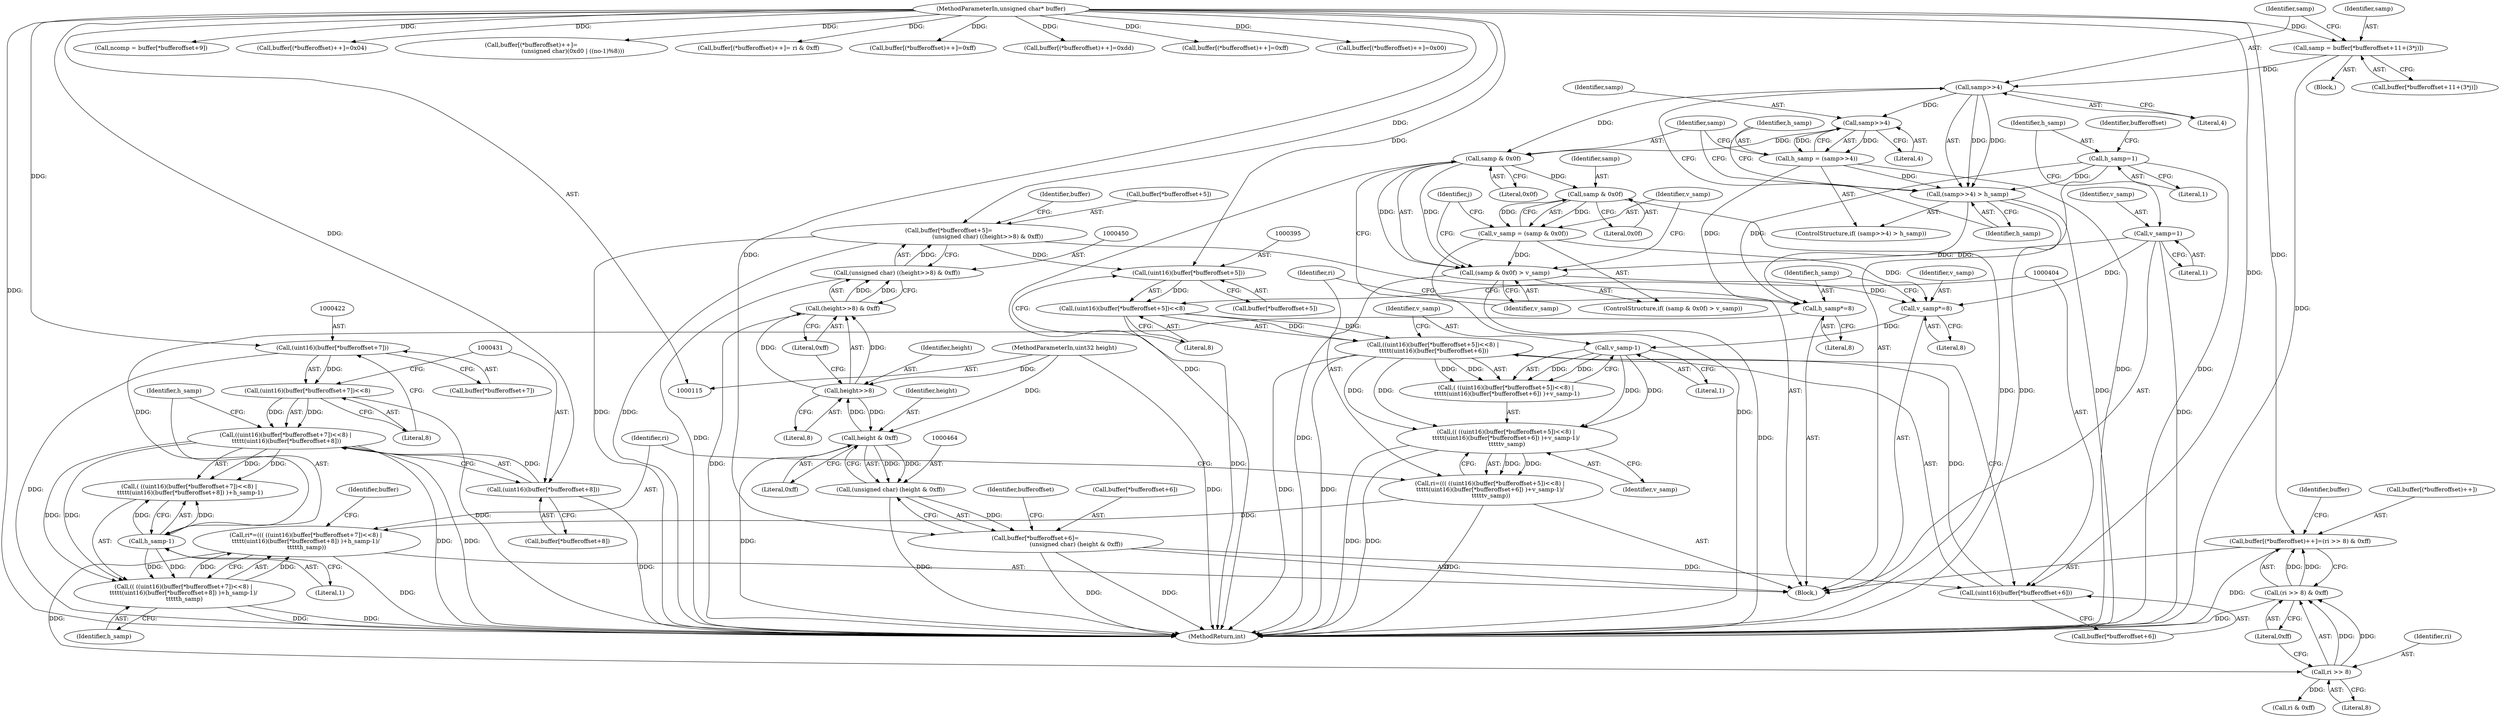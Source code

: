 digraph "0_libtiff_83a4b92815ea04969d494416eaae3d4c6b338e4a#diff-c8b4b355f9b5c06d585b23138e1c185f_3@array" {
"1000502" [label="(Call,buffer[(*bufferoffset)++]=(ri >> 8) & 0xff)"];
"1000508" [label="(Call,(ri >> 8) & 0xff)"];
"1000509" [label="(Call,ri >> 8)"];
"1000415" [label="(Call,ri*=((( ((uint16)(buffer[*bufferoffset+7])<<8) | \n\t\t\t\t\t(uint16)(buffer[*bufferoffset+8]) )+h_samp-1)/ \n\t\t\t\t\th_samp))"];
"1000417" [label="(Call,(( ((uint16)(buffer[*bufferoffset+7])<<8) | \n\t\t\t\t\t(uint16)(buffer[*bufferoffset+8]) )+h_samp-1)/ \n\t\t\t\t\th_samp)"];
"1000419" [label="(Call,((uint16)(buffer[*bufferoffset+7])<<8) | \n\t\t\t\t\t(uint16)(buffer[*bufferoffset+8]))"];
"1000420" [label="(Call,(uint16)(buffer[*bufferoffset+7])<<8)"];
"1000421" [label="(Call,(uint16)(buffer[*bufferoffset+7]))"];
"1000118" [label="(MethodParameterIn,unsigned char* buffer)"];
"1000430" [label="(Call,(uint16)(buffer[*bufferoffset+8]))"];
"1000438" [label="(Call,h_samp-1)"];
"1000385" [label="(Call,h_samp*=8)"];
"1000361" [label="(Call,(samp>>4) > h_samp)"];
"1000362" [label="(Call,samp>>4)"];
"1000348" [label="(Call,samp = buffer[*bufferoffset+11+(3*j)])"];
"1000366" [label="(Call,h_samp = (samp>>4))"];
"1000368" [label="(Call,samp>>4)"];
"1000319" [label="(Call,h_samp=1)"];
"1000388" [label="(Call,ri=((( ((uint16)(buffer[*bufferoffset+5])<<8) | \n\t\t\t\t\t(uint16)(buffer[*bufferoffset+6]) )+v_samp-1)/ \n\t\t\t\t\tv_samp))"];
"1000390" [label="(Call,(( ((uint16)(buffer[*bufferoffset+5])<<8) | \n\t\t\t\t\t(uint16)(buffer[*bufferoffset+6]) )+v_samp-1)/ \n\t\t\t\t\tv_samp)"];
"1000392" [label="(Call,((uint16)(buffer[*bufferoffset+5])<<8) | \n\t\t\t\t\t(uint16)(buffer[*bufferoffset+6]))"];
"1000393" [label="(Call,(uint16)(buffer[*bufferoffset+5])<<8)"];
"1000394" [label="(Call,(uint16)(buffer[*bufferoffset+5]))"];
"1000442" [label="(Call,buffer[*bufferoffset+5]=\n                                          (unsigned char) ((height>>8) & 0xff))"];
"1000449" [label="(Call,(unsigned char) ((height>>8) & 0xff))"];
"1000451" [label="(Call,(height>>8) & 0xff)"];
"1000452" [label="(Call,height>>8)"];
"1000465" [label="(Call,height & 0xff)"];
"1000122" [label="(MethodParameterIn,uint32 height)"];
"1000403" [label="(Call,(uint16)(buffer[*bufferoffset+6]))"];
"1000456" [label="(Call,buffer[*bufferoffset+6]=\n                                            (unsigned char) (height & 0xff))"];
"1000463" [label="(Call,(unsigned char) (height & 0xff))"];
"1000411" [label="(Call,v_samp-1)"];
"1000382" [label="(Call,v_samp*=8)"];
"1000372" [label="(Call,(samp & 0x0f) > v_samp)"];
"1000373" [label="(Call,samp & 0x0f)"];
"1000377" [label="(Call,v_samp = (samp & 0x0f))"];
"1000379" [label="(Call,samp & 0x0f)"];
"1000316" [label="(Call,v_samp=1)"];
"1000365" [label="(Identifier,h_samp)"];
"1000519" [label="(Call,ri & 0xff)"];
"1000326" [label="(Identifier,bufferoffset)"];
"1000382" [label="(Call,v_samp*=8)"];
"1000453" [label="(Identifier,height)"];
"1000391" [label="(Call,( ((uint16)(buffer[*bufferoffset+5])<<8) | \n\t\t\t\t\t(uint16)(buffer[*bufferoffset+6]) )+v_samp-1)"];
"1000515" [label="(Identifier,buffer)"];
"1000509" [label="(Call,ri >> 8)"];
"1000298" [label="(Call,ncomp = buffer[*bufferoffset+9])"];
"1000371" [label="(ControlStructure,if( (samp & 0x0f) > v_samp))"];
"1000402" [label="(Literal,8)"];
"1000375" [label="(Literal,0x0f)"];
"1000449" [label="(Call,(unsigned char) ((height>>8) & 0xff))"];
"1000451" [label="(Call,(height>>8) & 0xff)"];
"1000362" [label="(Call,samp>>4)"];
"1000363" [label="(Identifier,samp)"];
"1000376" [label="(Identifier,v_samp)"];
"1000495" [label="(Call,buffer[(*bufferoffset)++]=0x04)"];
"1000345" [label="(Identifier,j)"];
"1000383" [label="(Identifier,v_samp)"];
"1000470" [label="(Identifier,bufferoffset)"];
"1000377" [label="(Call,v_samp = (samp & 0x0f))"];
"1000415" [label="(Call,ri*=((( ((uint16)(buffer[*bufferoffset+7])<<8) | \n\t\t\t\t\t(uint16)(buffer[*bufferoffset+8]) )+h_samp-1)/ \n\t\t\t\t\th_samp))"];
"1000360" [label="(ControlStructure,if( (samp>>4) > h_samp))"];
"1000403" [label="(Call,(uint16)(buffer[*bufferoffset+6]))"];
"1000444" [label="(Identifier,buffer)"];
"1000122" [label="(MethodParameterIn,uint32 height)"];
"1000614" [label="(Call,buffer[(*bufferoffset)++]=\n                                             (unsigned char)(0xd0 | ((no-1)%8)))"];
"1000361" [label="(Call,(samp>>4) > h_samp)"];
"1000418" [label="(Call,( ((uint16)(buffer[*bufferoffset+7])<<8) | \n\t\t\t\t\t(uint16)(buffer[*bufferoffset+8]) )+h_samp-1)"];
"1000466" [label="(Identifier,height)"];
"1000502" [label="(Call,buffer[(*bufferoffset)++]=(ri >> 8) & 0xff)"];
"1000455" [label="(Literal,0xff)"];
"1000513" [label="(Call,buffer[(*bufferoffset)++]= ri & 0xff)"];
"1000454" [label="(Literal,8)"];
"1000405" [label="(Call,buffer[*bufferoffset+6])"];
"1000421" [label="(Call,(uint16)(buffer[*bufferoffset+7]))"];
"1000413" [label="(Literal,1)"];
"1000118" [label="(MethodParameterIn,unsigned char* buffer)"];
"1000319" [label="(Call,h_samp=1)"];
"1000432" [label="(Call,buffer[*bufferoffset+8])"];
"1000346" [label="(Block,)"];
"1000389" [label="(Identifier,ri)"];
"1000370" [label="(Literal,4)"];
"1000349" [label="(Identifier,samp)"];
"1000366" [label="(Call,h_samp = (samp>>4))"];
"1000607" [label="(Call,buffer[(*bufferoffset)++]=0xff)"];
"1000481" [label="(Call,buffer[(*bufferoffset)++]=0xdd)"];
"1000393" [label="(Call,(uint16)(buffer[*bufferoffset+5])<<8)"];
"1000430" [label="(Call,(uint16)(buffer[*bufferoffset+8]))"];
"1000386" [label="(Identifier,h_samp)"];
"1000474" [label="(Call,buffer[(*bufferoffset)++]=0xff)"];
"1000373" [label="(Call,samp & 0x0f)"];
"1000438" [label="(Call,h_samp-1)"];
"1000488" [label="(Call,buffer[(*bufferoffset)++]=0x00)"];
"1000417" [label="(Call,(( ((uint16)(buffer[*bufferoffset+7])<<8) | \n\t\t\t\t\t(uint16)(buffer[*bufferoffset+8]) )+h_samp-1)/ \n\t\t\t\t\th_samp)"];
"1000385" [label="(Call,h_samp*=8)"];
"1000463" [label="(Call,(unsigned char) (height & 0xff))"];
"1000439" [label="(Identifier,h_samp)"];
"1000443" [label="(Call,buffer[*bufferoffset+5])"];
"1000368" [label="(Call,samp>>4)"];
"1000392" [label="(Call,((uint16)(buffer[*bufferoffset+5])<<8) | \n\t\t\t\t\t(uint16)(buffer[*bufferoffset+6]))"];
"1000380" [label="(Identifier,samp)"];
"1000396" [label="(Call,buffer[*bufferoffset+5])"];
"1000511" [label="(Literal,8)"];
"1000379" [label="(Call,samp & 0x0f)"];
"1000387" [label="(Literal,8)"];
"1000411" [label="(Call,v_samp-1)"];
"1000320" [label="(Identifier,h_samp)"];
"1000419" [label="(Call,((uint16)(buffer[*bufferoffset+7])<<8) | \n\t\t\t\t\t(uint16)(buffer[*bufferoffset+8]))"];
"1000457" [label="(Call,buffer[*bufferoffset+6])"];
"1000510" [label="(Identifier,ri)"];
"1000348" [label="(Call,samp = buffer[*bufferoffset+11+(3*j)])"];
"1000317" [label="(Identifier,v_samp)"];
"1000442" [label="(Call,buffer[*bufferoffset+5]=\n                                          (unsigned char) ((height>>8) & 0xff))"];
"1000364" [label="(Literal,4)"];
"1000423" [label="(Call,buffer[*bufferoffset+7])"];
"1000316" [label="(Call,v_samp=1)"];
"1000429" [label="(Literal,8)"];
"1000420" [label="(Call,(uint16)(buffer[*bufferoffset+7])<<8)"];
"1000503" [label="(Call,buffer[(*bufferoffset)++])"];
"1000452" [label="(Call,height>>8)"];
"1000456" [label="(Call,buffer[*bufferoffset+6]=\n                                            (unsigned char) (height & 0xff))"];
"1000394" [label="(Call,(uint16)(buffer[*bufferoffset+5]))"];
"1000465" [label="(Call,height & 0xff)"];
"1000369" [label="(Identifier,samp)"];
"1000512" [label="(Literal,0xff)"];
"1000440" [label="(Literal,1)"];
"1000260" [label="(Block,)"];
"1000388" [label="(Call,ri=((( ((uint16)(buffer[*bufferoffset+5])<<8) | \n\t\t\t\t\t(uint16)(buffer[*bufferoffset+6]) )+v_samp-1)/ \n\t\t\t\t\tv_samp))"];
"1000441" [label="(Identifier,h_samp)"];
"1000318" [label="(Literal,1)"];
"1000390" [label="(Call,(( ((uint16)(buffer[*bufferoffset+5])<<8) | \n\t\t\t\t\t(uint16)(buffer[*bufferoffset+6]) )+v_samp-1)/ \n\t\t\t\t\tv_samp)"];
"1000367" [label="(Identifier,h_samp)"];
"1000350" [label="(Call,buffer[*bufferoffset+11+(3*j)])"];
"1000467" [label="(Literal,0xff)"];
"1000378" [label="(Identifier,v_samp)"];
"1000372" [label="(Call,(samp & 0x0f) > v_samp)"];
"1000458" [label="(Identifier,buffer)"];
"1000414" [label="(Identifier,v_samp)"];
"1000321" [label="(Literal,1)"];
"1000381" [label="(Literal,0x0f)"];
"1000384" [label="(Literal,8)"];
"1000508" [label="(Call,(ri >> 8) & 0xff)"];
"1000678" [label="(MethodReturn,int)"];
"1000416" [label="(Identifier,ri)"];
"1000412" [label="(Identifier,v_samp)"];
"1000374" [label="(Identifier,samp)"];
"1000502" -> "1000260"  [label="AST: "];
"1000502" -> "1000508"  [label="CFG: "];
"1000503" -> "1000502"  [label="AST: "];
"1000508" -> "1000502"  [label="AST: "];
"1000515" -> "1000502"  [label="CFG: "];
"1000502" -> "1000678"  [label="DDG: "];
"1000508" -> "1000502"  [label="DDG: "];
"1000508" -> "1000502"  [label="DDG: "];
"1000118" -> "1000502"  [label="DDG: "];
"1000508" -> "1000512"  [label="CFG: "];
"1000509" -> "1000508"  [label="AST: "];
"1000512" -> "1000508"  [label="AST: "];
"1000508" -> "1000678"  [label="DDG: "];
"1000509" -> "1000508"  [label="DDG: "];
"1000509" -> "1000508"  [label="DDG: "];
"1000509" -> "1000511"  [label="CFG: "];
"1000510" -> "1000509"  [label="AST: "];
"1000511" -> "1000509"  [label="AST: "];
"1000512" -> "1000509"  [label="CFG: "];
"1000415" -> "1000509"  [label="DDG: "];
"1000509" -> "1000519"  [label="DDG: "];
"1000415" -> "1000260"  [label="AST: "];
"1000415" -> "1000417"  [label="CFG: "];
"1000416" -> "1000415"  [label="AST: "];
"1000417" -> "1000415"  [label="AST: "];
"1000444" -> "1000415"  [label="CFG: "];
"1000415" -> "1000678"  [label="DDG: "];
"1000417" -> "1000415"  [label="DDG: "];
"1000417" -> "1000415"  [label="DDG: "];
"1000388" -> "1000415"  [label="DDG: "];
"1000417" -> "1000441"  [label="CFG: "];
"1000418" -> "1000417"  [label="AST: "];
"1000441" -> "1000417"  [label="AST: "];
"1000417" -> "1000678"  [label="DDG: "];
"1000417" -> "1000678"  [label="DDG: "];
"1000419" -> "1000417"  [label="DDG: "];
"1000419" -> "1000417"  [label="DDG: "];
"1000438" -> "1000417"  [label="DDG: "];
"1000438" -> "1000417"  [label="DDG: "];
"1000419" -> "1000418"  [label="AST: "];
"1000419" -> "1000430"  [label="CFG: "];
"1000420" -> "1000419"  [label="AST: "];
"1000430" -> "1000419"  [label="AST: "];
"1000439" -> "1000419"  [label="CFG: "];
"1000419" -> "1000678"  [label="DDG: "];
"1000419" -> "1000678"  [label="DDG: "];
"1000419" -> "1000418"  [label="DDG: "];
"1000419" -> "1000418"  [label="DDG: "];
"1000420" -> "1000419"  [label="DDG: "];
"1000420" -> "1000419"  [label="DDG: "];
"1000430" -> "1000419"  [label="DDG: "];
"1000420" -> "1000429"  [label="CFG: "];
"1000421" -> "1000420"  [label="AST: "];
"1000429" -> "1000420"  [label="AST: "];
"1000431" -> "1000420"  [label="CFG: "];
"1000420" -> "1000678"  [label="DDG: "];
"1000421" -> "1000420"  [label="DDG: "];
"1000421" -> "1000423"  [label="CFG: "];
"1000422" -> "1000421"  [label="AST: "];
"1000423" -> "1000421"  [label="AST: "];
"1000429" -> "1000421"  [label="CFG: "];
"1000421" -> "1000678"  [label="DDG: "];
"1000118" -> "1000421"  [label="DDG: "];
"1000118" -> "1000115"  [label="AST: "];
"1000118" -> "1000678"  [label="DDG: "];
"1000118" -> "1000298"  [label="DDG: "];
"1000118" -> "1000348"  [label="DDG: "];
"1000118" -> "1000394"  [label="DDG: "];
"1000118" -> "1000403"  [label="DDG: "];
"1000118" -> "1000430"  [label="DDG: "];
"1000118" -> "1000442"  [label="DDG: "];
"1000118" -> "1000456"  [label="DDG: "];
"1000118" -> "1000474"  [label="DDG: "];
"1000118" -> "1000481"  [label="DDG: "];
"1000118" -> "1000488"  [label="DDG: "];
"1000118" -> "1000495"  [label="DDG: "];
"1000118" -> "1000513"  [label="DDG: "];
"1000118" -> "1000607"  [label="DDG: "];
"1000118" -> "1000614"  [label="DDG: "];
"1000430" -> "1000432"  [label="CFG: "];
"1000431" -> "1000430"  [label="AST: "];
"1000432" -> "1000430"  [label="AST: "];
"1000430" -> "1000678"  [label="DDG: "];
"1000438" -> "1000418"  [label="AST: "];
"1000438" -> "1000440"  [label="CFG: "];
"1000439" -> "1000438"  [label="AST: "];
"1000440" -> "1000438"  [label="AST: "];
"1000418" -> "1000438"  [label="CFG: "];
"1000438" -> "1000418"  [label="DDG: "];
"1000438" -> "1000418"  [label="DDG: "];
"1000385" -> "1000438"  [label="DDG: "];
"1000385" -> "1000260"  [label="AST: "];
"1000385" -> "1000387"  [label="CFG: "];
"1000386" -> "1000385"  [label="AST: "];
"1000387" -> "1000385"  [label="AST: "];
"1000389" -> "1000385"  [label="CFG: "];
"1000361" -> "1000385"  [label="DDG: "];
"1000366" -> "1000385"  [label="DDG: "];
"1000319" -> "1000385"  [label="DDG: "];
"1000361" -> "1000360"  [label="AST: "];
"1000361" -> "1000365"  [label="CFG: "];
"1000362" -> "1000361"  [label="AST: "];
"1000365" -> "1000361"  [label="AST: "];
"1000367" -> "1000361"  [label="CFG: "];
"1000374" -> "1000361"  [label="CFG: "];
"1000361" -> "1000678"  [label="DDG: "];
"1000361" -> "1000678"  [label="DDG: "];
"1000362" -> "1000361"  [label="DDG: "];
"1000362" -> "1000361"  [label="DDG: "];
"1000366" -> "1000361"  [label="DDG: "];
"1000319" -> "1000361"  [label="DDG: "];
"1000362" -> "1000364"  [label="CFG: "];
"1000363" -> "1000362"  [label="AST: "];
"1000364" -> "1000362"  [label="AST: "];
"1000365" -> "1000362"  [label="CFG: "];
"1000348" -> "1000362"  [label="DDG: "];
"1000362" -> "1000368"  [label="DDG: "];
"1000362" -> "1000373"  [label="DDG: "];
"1000348" -> "1000346"  [label="AST: "];
"1000348" -> "1000350"  [label="CFG: "];
"1000349" -> "1000348"  [label="AST: "];
"1000350" -> "1000348"  [label="AST: "];
"1000363" -> "1000348"  [label="CFG: "];
"1000348" -> "1000678"  [label="DDG: "];
"1000366" -> "1000360"  [label="AST: "];
"1000366" -> "1000368"  [label="CFG: "];
"1000367" -> "1000366"  [label="AST: "];
"1000368" -> "1000366"  [label="AST: "];
"1000374" -> "1000366"  [label="CFG: "];
"1000366" -> "1000678"  [label="DDG: "];
"1000368" -> "1000366"  [label="DDG: "];
"1000368" -> "1000366"  [label="DDG: "];
"1000368" -> "1000370"  [label="CFG: "];
"1000369" -> "1000368"  [label="AST: "];
"1000370" -> "1000368"  [label="AST: "];
"1000368" -> "1000373"  [label="DDG: "];
"1000319" -> "1000260"  [label="AST: "];
"1000319" -> "1000321"  [label="CFG: "];
"1000320" -> "1000319"  [label="AST: "];
"1000321" -> "1000319"  [label="AST: "];
"1000326" -> "1000319"  [label="CFG: "];
"1000319" -> "1000678"  [label="DDG: "];
"1000388" -> "1000260"  [label="AST: "];
"1000388" -> "1000390"  [label="CFG: "];
"1000389" -> "1000388"  [label="AST: "];
"1000390" -> "1000388"  [label="AST: "];
"1000416" -> "1000388"  [label="CFG: "];
"1000388" -> "1000678"  [label="DDG: "];
"1000390" -> "1000388"  [label="DDG: "];
"1000390" -> "1000388"  [label="DDG: "];
"1000390" -> "1000414"  [label="CFG: "];
"1000391" -> "1000390"  [label="AST: "];
"1000414" -> "1000390"  [label="AST: "];
"1000390" -> "1000678"  [label="DDG: "];
"1000390" -> "1000678"  [label="DDG: "];
"1000392" -> "1000390"  [label="DDG: "];
"1000392" -> "1000390"  [label="DDG: "];
"1000411" -> "1000390"  [label="DDG: "];
"1000411" -> "1000390"  [label="DDG: "];
"1000392" -> "1000391"  [label="AST: "];
"1000392" -> "1000403"  [label="CFG: "];
"1000393" -> "1000392"  [label="AST: "];
"1000403" -> "1000392"  [label="AST: "];
"1000412" -> "1000392"  [label="CFG: "];
"1000392" -> "1000678"  [label="DDG: "];
"1000392" -> "1000678"  [label="DDG: "];
"1000392" -> "1000391"  [label="DDG: "];
"1000392" -> "1000391"  [label="DDG: "];
"1000393" -> "1000392"  [label="DDG: "];
"1000393" -> "1000392"  [label="DDG: "];
"1000403" -> "1000392"  [label="DDG: "];
"1000393" -> "1000402"  [label="CFG: "];
"1000394" -> "1000393"  [label="AST: "];
"1000402" -> "1000393"  [label="AST: "];
"1000404" -> "1000393"  [label="CFG: "];
"1000393" -> "1000678"  [label="DDG: "];
"1000394" -> "1000393"  [label="DDG: "];
"1000394" -> "1000396"  [label="CFG: "];
"1000395" -> "1000394"  [label="AST: "];
"1000396" -> "1000394"  [label="AST: "];
"1000402" -> "1000394"  [label="CFG: "];
"1000442" -> "1000394"  [label="DDG: "];
"1000442" -> "1000260"  [label="AST: "];
"1000442" -> "1000449"  [label="CFG: "];
"1000443" -> "1000442"  [label="AST: "];
"1000449" -> "1000442"  [label="AST: "];
"1000458" -> "1000442"  [label="CFG: "];
"1000442" -> "1000678"  [label="DDG: "];
"1000442" -> "1000678"  [label="DDG: "];
"1000449" -> "1000442"  [label="DDG: "];
"1000449" -> "1000451"  [label="CFG: "];
"1000450" -> "1000449"  [label="AST: "];
"1000451" -> "1000449"  [label="AST: "];
"1000449" -> "1000678"  [label="DDG: "];
"1000451" -> "1000449"  [label="DDG: "];
"1000451" -> "1000449"  [label="DDG: "];
"1000451" -> "1000455"  [label="CFG: "];
"1000452" -> "1000451"  [label="AST: "];
"1000455" -> "1000451"  [label="AST: "];
"1000451" -> "1000678"  [label="DDG: "];
"1000452" -> "1000451"  [label="DDG: "];
"1000452" -> "1000451"  [label="DDG: "];
"1000452" -> "1000454"  [label="CFG: "];
"1000453" -> "1000452"  [label="AST: "];
"1000454" -> "1000452"  [label="AST: "];
"1000455" -> "1000452"  [label="CFG: "];
"1000465" -> "1000452"  [label="DDG: "];
"1000122" -> "1000452"  [label="DDG: "];
"1000452" -> "1000465"  [label="DDG: "];
"1000465" -> "1000463"  [label="AST: "];
"1000465" -> "1000467"  [label="CFG: "];
"1000466" -> "1000465"  [label="AST: "];
"1000467" -> "1000465"  [label="AST: "];
"1000463" -> "1000465"  [label="CFG: "];
"1000465" -> "1000678"  [label="DDG: "];
"1000465" -> "1000463"  [label="DDG: "];
"1000465" -> "1000463"  [label="DDG: "];
"1000122" -> "1000465"  [label="DDG: "];
"1000122" -> "1000115"  [label="AST: "];
"1000122" -> "1000678"  [label="DDG: "];
"1000403" -> "1000405"  [label="CFG: "];
"1000404" -> "1000403"  [label="AST: "];
"1000405" -> "1000403"  [label="AST: "];
"1000456" -> "1000403"  [label="DDG: "];
"1000456" -> "1000260"  [label="AST: "];
"1000456" -> "1000463"  [label="CFG: "];
"1000457" -> "1000456"  [label="AST: "];
"1000463" -> "1000456"  [label="AST: "];
"1000470" -> "1000456"  [label="CFG: "];
"1000456" -> "1000678"  [label="DDG: "];
"1000456" -> "1000678"  [label="DDG: "];
"1000463" -> "1000456"  [label="DDG: "];
"1000464" -> "1000463"  [label="AST: "];
"1000463" -> "1000678"  [label="DDG: "];
"1000411" -> "1000391"  [label="AST: "];
"1000411" -> "1000413"  [label="CFG: "];
"1000412" -> "1000411"  [label="AST: "];
"1000413" -> "1000411"  [label="AST: "];
"1000391" -> "1000411"  [label="CFG: "];
"1000411" -> "1000391"  [label="DDG: "];
"1000411" -> "1000391"  [label="DDG: "];
"1000382" -> "1000411"  [label="DDG: "];
"1000382" -> "1000260"  [label="AST: "];
"1000382" -> "1000384"  [label="CFG: "];
"1000383" -> "1000382"  [label="AST: "];
"1000384" -> "1000382"  [label="AST: "];
"1000386" -> "1000382"  [label="CFG: "];
"1000372" -> "1000382"  [label="DDG: "];
"1000377" -> "1000382"  [label="DDG: "];
"1000316" -> "1000382"  [label="DDG: "];
"1000372" -> "1000371"  [label="AST: "];
"1000372" -> "1000376"  [label="CFG: "];
"1000373" -> "1000372"  [label="AST: "];
"1000376" -> "1000372"  [label="AST: "];
"1000378" -> "1000372"  [label="CFG: "];
"1000345" -> "1000372"  [label="CFG: "];
"1000372" -> "1000678"  [label="DDG: "];
"1000372" -> "1000678"  [label="DDG: "];
"1000373" -> "1000372"  [label="DDG: "];
"1000373" -> "1000372"  [label="DDG: "];
"1000377" -> "1000372"  [label="DDG: "];
"1000316" -> "1000372"  [label="DDG: "];
"1000373" -> "1000375"  [label="CFG: "];
"1000374" -> "1000373"  [label="AST: "];
"1000375" -> "1000373"  [label="AST: "];
"1000376" -> "1000373"  [label="CFG: "];
"1000373" -> "1000678"  [label="DDG: "];
"1000373" -> "1000379"  [label="DDG: "];
"1000377" -> "1000371"  [label="AST: "];
"1000377" -> "1000379"  [label="CFG: "];
"1000378" -> "1000377"  [label="AST: "];
"1000379" -> "1000377"  [label="AST: "];
"1000345" -> "1000377"  [label="CFG: "];
"1000377" -> "1000678"  [label="DDG: "];
"1000379" -> "1000377"  [label="DDG: "];
"1000379" -> "1000377"  [label="DDG: "];
"1000379" -> "1000381"  [label="CFG: "];
"1000380" -> "1000379"  [label="AST: "];
"1000381" -> "1000379"  [label="AST: "];
"1000379" -> "1000678"  [label="DDG: "];
"1000316" -> "1000260"  [label="AST: "];
"1000316" -> "1000318"  [label="CFG: "];
"1000317" -> "1000316"  [label="AST: "];
"1000318" -> "1000316"  [label="AST: "];
"1000320" -> "1000316"  [label="CFG: "];
"1000316" -> "1000678"  [label="DDG: "];
}
